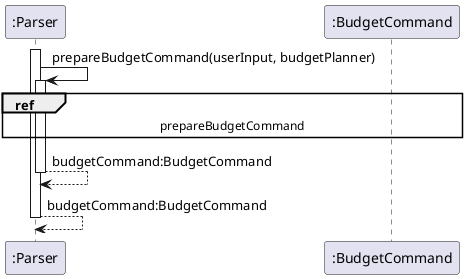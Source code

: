 @startuml
'https://plantuml.com/sequence-diagram

activate ":Parser"
":Parser" -> ":Parser":prepareBudgetCommand(userInput, budgetPlanner)
activate ":Parser"
ref over ":Parser", ":BudgetCommand"
prepareBudgetCommand
end
deactivate ":BudgetCommand"
":Parser" --> ":Parser" :budgetCommand:BudgetCommand
deactivate ":Parser"
":Parser" --> ":Parser": budgetCommand:BudgetCommand
deactivate ":Parser"
@enduml